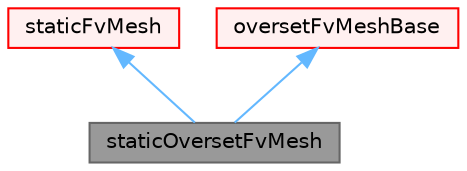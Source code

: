 digraph "staticOversetFvMesh"
{
 // LATEX_PDF_SIZE
  bgcolor="transparent";
  edge [fontname=Helvetica,fontsize=10,labelfontname=Helvetica,labelfontsize=10];
  node [fontname=Helvetica,fontsize=10,shape=box,height=0.2,width=0.4];
  Node1 [id="Node000001",label="staticOversetFvMesh",height=0.2,width=0.4,color="gray40", fillcolor="grey60", style="filled", fontcolor="black",tooltip="fvMesh with support for overset meshes."];
  Node2 -> Node1 [id="edge1_Node000001_Node000002",dir="back",color="steelblue1",style="solid",tooltip=" "];
  Node2 [id="Node000002",label="staticFvMesh",height=0.2,width=0.4,color="red", fillcolor="#FFF0F0", style="filled",URL="$classFoam_1_1staticFvMesh.html",tooltip="Foam::staticFvMesh."];
  Node56 -> Node1 [id="edge2_Node000001_Node000056",dir="back",color="steelblue1",style="solid",tooltip=" "];
  Node56 [id="Node000056",label="oversetFvMeshBase",height=0.2,width=0.4,color="red", fillcolor="#FFF0F0", style="filled",URL="$classFoam_1_1oversetFvMeshBase.html",tooltip="Support for overset functionality."];
}

